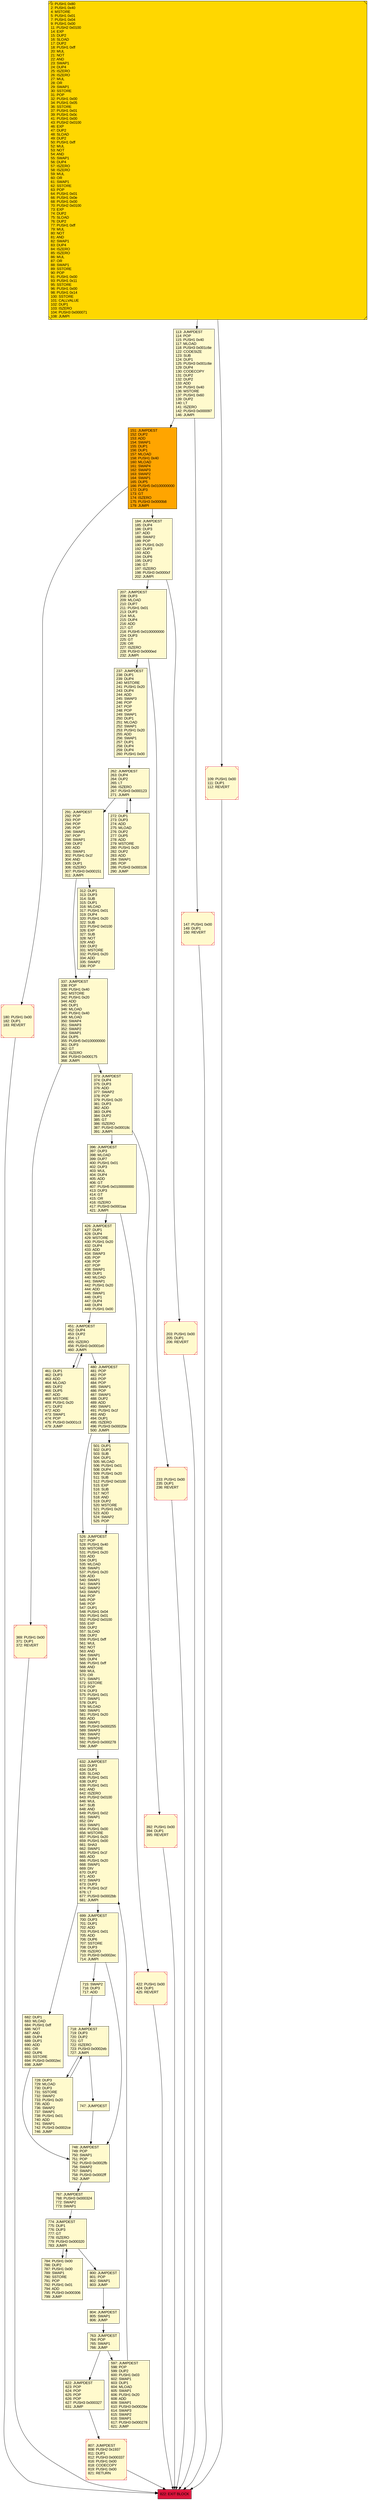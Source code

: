digraph G {
bgcolor=transparent rankdir=UD;
node [shape=box style=filled color=black fillcolor=white fontname=arial fontcolor=black];
237 [label="237: JUMPDEST\l238: DUP1\l239: DUP4\l240: MSTORE\l241: PUSH1 0x20\l243: DUP4\l244: ADD\l245: SWAP3\l246: POP\l247: POP\l248: POP\l249: SWAP1\l250: DUP1\l251: MLOAD\l252: SWAP1\l253: PUSH1 0x20\l255: ADD\l256: SWAP1\l257: DUP1\l258: DUP4\l259: DUP4\l260: PUSH1 0x00\l" fillcolor=lemonchiffon ];
396 [label="396: JUMPDEST\l397: DUP3\l398: MLOAD\l399: DUP7\l400: PUSH1 0x01\l402: DUP3\l403: MUL\l404: DUP4\l405: ADD\l406: GT\l407: PUSH5 0x0100000000\l413: DUP3\l414: GT\l415: OR\l416: ISZERO\l417: PUSH3 0x0001aa\l421: JUMPI\l" fillcolor=lemonchiffon ];
682 [label="682: DUP1\l683: MLOAD\l684: PUSH1 0xff\l686: NOT\l687: AND\l688: DUP4\l689: DUP1\l690: ADD\l691: OR\l692: DUP6\l693: SSTORE\l694: PUSH3 0x0002ec\l698: JUMP\l" fillcolor=lemonchiffon ];
526 [label="526: JUMPDEST\l527: POP\l528: PUSH1 0x40\l530: MSTORE\l531: PUSH1 0x20\l533: ADD\l534: DUP1\l535: MLOAD\l536: SWAP1\l537: PUSH1 0x20\l539: ADD\l540: SWAP1\l541: SWAP3\l542: SWAP2\l543: SWAP1\l544: POP\l545: POP\l546: POP\l547: DUP1\l548: PUSH1 0x04\l550: PUSH1 0x01\l552: PUSH2 0x0100\l555: EXP\l556: DUP2\l557: SLOAD\l558: DUP2\l559: PUSH1 0xff\l561: MUL\l562: NOT\l563: AND\l564: SWAP1\l565: DUP4\l566: PUSH1 0xff\l568: AND\l569: MUL\l570: OR\l571: SWAP1\l572: SSTORE\l573: POP\l574: DUP3\l575: PUSH1 0x01\l577: SWAP1\l578: DUP1\l579: MLOAD\l580: SWAP1\l581: PUSH1 0x20\l583: ADD\l584: SWAP1\l585: PUSH3 0x000255\l589: SWAP3\l590: SWAP2\l591: SWAP1\l592: PUSH3 0x000278\l596: JUMP\l" fillcolor=lemonchiffon ];
461 [label="461: DUP1\l462: DUP3\l463: ADD\l464: MLOAD\l465: DUP2\l466: DUP5\l467: ADD\l468: MSTORE\l469: PUSH1 0x20\l471: DUP2\l472: ADD\l473: SWAP1\l474: POP\l475: PUSH3 0x0001c3\l479: JUMP\l" fillcolor=lemonchiffon ];
426 [label="426: JUMPDEST\l427: DUP1\l428: DUP4\l429: MSTORE\l430: PUSH1 0x20\l432: DUP4\l433: ADD\l434: SWAP3\l435: POP\l436: POP\l437: POP\l438: SWAP1\l439: DUP1\l440: MLOAD\l441: SWAP1\l442: PUSH1 0x20\l444: ADD\l445: SWAP1\l446: DUP1\l447: DUP4\l448: DUP4\l449: PUSH1 0x00\l" fillcolor=lemonchiffon ];
422 [label="422: PUSH1 0x00\l424: DUP1\l425: REVERT\l" fillcolor=lemonchiffon shape=Msquare color=crimson ];
451 [label="451: JUMPDEST\l452: DUP4\l453: DUP2\l454: LT\l455: ISZERO\l456: PUSH3 0x0001e0\l460: JUMPI\l" fillcolor=lemonchiffon ];
233 [label="233: PUSH1 0x00\l235: DUP1\l236: REVERT\l" fillcolor=lemonchiffon shape=Msquare color=crimson ];
715 [label="715: SWAP2\l716: DUP3\l717: ADD\l" fillcolor=lemonchiffon ];
113 [label="113: JUMPDEST\l114: POP\l115: PUSH1 0x40\l117: MLOAD\l118: PUSH3 0x001c6e\l122: CODESIZE\l123: SUB\l124: DUP1\l125: PUSH3 0x001c6e\l129: DUP4\l130: CODECOPY\l131: DUP2\l132: DUP2\l133: ADD\l134: PUSH1 0x40\l136: MSTORE\l137: PUSH1 0x60\l139: DUP2\l140: LT\l141: ISZERO\l142: PUSH3 0x000097\l146: JUMPI\l" fillcolor=lemonchiffon ];
109 [label="109: PUSH1 0x00\l111: DUP1\l112: REVERT\l" fillcolor=lemonchiffon shape=Msquare color=crimson ];
369 [label="369: PUSH1 0x00\l371: DUP1\l372: REVERT\l" fillcolor=lemonchiffon shape=Msquare color=crimson ];
262 [label="262: JUMPDEST\l263: DUP4\l264: DUP2\l265: LT\l266: ISZERO\l267: PUSH3 0x000123\l271: JUMPI\l" fillcolor=lemonchiffon ];
804 [label="804: JUMPDEST\l805: SWAP1\l806: JUMP\l" fillcolor=lemonchiffon ];
774 [label="774: JUMPDEST\l775: DUP1\l776: DUP3\l777: GT\l778: ISZERO\l779: PUSH3 0x000320\l783: JUMPI\l" fillcolor=lemonchiffon ];
180 [label="180: PUSH1 0x00\l182: DUP1\l183: REVERT\l" fillcolor=lemonchiffon shape=Msquare color=crimson ];
337 [label="337: JUMPDEST\l338: POP\l339: PUSH1 0x40\l341: MSTORE\l342: PUSH1 0x20\l344: ADD\l345: DUP1\l346: MLOAD\l347: PUSH1 0x40\l349: MLOAD\l350: SWAP4\l351: SWAP3\l352: SWAP2\l353: SWAP1\l354: DUP5\l355: PUSH5 0x0100000000\l361: DUP3\l362: GT\l363: ISZERO\l364: PUSH3 0x000175\l368: JUMPI\l" fillcolor=lemonchiffon ];
784 [label="784: PUSH1 0x00\l786: DUP2\l787: PUSH1 0x00\l789: SWAP1\l790: SSTORE\l791: POP\l792: PUSH1 0x01\l794: ADD\l795: PUSH3 0x000306\l799: JUMP\l" fillcolor=lemonchiffon ];
207 [label="207: JUMPDEST\l208: DUP3\l209: MLOAD\l210: DUP7\l211: PUSH1 0x01\l213: DUP3\l214: MUL\l215: DUP4\l216: ADD\l217: GT\l218: PUSH5 0x0100000000\l224: DUP3\l225: GT\l226: OR\l227: ISZERO\l228: PUSH3 0x0000ed\l232: JUMPI\l" fillcolor=lemonchiffon ];
807 [label="807: JUMPDEST\l808: PUSH2 0x1937\l811: DUP1\l812: PUSH3 0x000337\l816: PUSH1 0x00\l818: CODECOPY\l819: PUSH1 0x00\l821: RETURN\l" fillcolor=lemonchiffon shape=Msquare color=crimson ];
699 [label="699: JUMPDEST\l700: DUP3\l701: DUP1\l702: ADD\l703: PUSH1 0x01\l705: ADD\l706: DUP6\l707: SSTORE\l708: DUP3\l709: ISZERO\l710: PUSH3 0x0002ec\l714: JUMPI\l" fillcolor=lemonchiffon ];
291 [label="291: JUMPDEST\l292: POP\l293: POP\l294: POP\l295: POP\l296: SWAP1\l297: POP\l298: SWAP1\l299: DUP2\l300: ADD\l301: SWAP1\l302: PUSH1 0x1f\l304: AND\l305: DUP1\l306: ISZERO\l307: PUSH3 0x000151\l311: JUMPI\l" fillcolor=lemonchiffon ];
151 [label="151: JUMPDEST\l152: DUP2\l153: ADD\l154: SWAP1\l155: DUP1\l156: DUP1\l157: MLOAD\l158: PUSH1 0x40\l160: MLOAD\l161: SWAP4\l162: SWAP3\l163: SWAP2\l164: SWAP1\l165: DUP5\l166: PUSH5 0x0100000000\l172: DUP3\l173: GT\l174: ISZERO\l175: PUSH3 0x0000b8\l179: JUMPI\l" fillcolor=orange ];
632 [label="632: JUMPDEST\l633: DUP3\l634: DUP1\l635: SLOAD\l636: PUSH1 0x01\l638: DUP2\l639: PUSH1 0x01\l641: AND\l642: ISZERO\l643: PUSH2 0x0100\l646: MUL\l647: SUB\l648: AND\l649: PUSH1 0x02\l651: SWAP1\l652: DIV\l653: SWAP1\l654: PUSH1 0x00\l656: MSTORE\l657: PUSH1 0x20\l659: PUSH1 0x00\l661: SHA3\l662: SWAP1\l663: PUSH1 0x1f\l665: ADD\l666: PUSH1 0x20\l668: SWAP1\l669: DIV\l670: DUP2\l671: ADD\l672: SWAP3\l673: DUP3\l674: PUSH1 0x1f\l676: LT\l677: PUSH3 0x0002bb\l681: JUMPI\l" fillcolor=lemonchiffon ];
597 [label="597: JUMPDEST\l598: POP\l599: DUP2\l600: PUSH1 0x03\l602: SWAP1\l603: DUP1\l604: MLOAD\l605: SWAP1\l606: PUSH1 0x20\l608: ADD\l609: SWAP1\l610: PUSH3 0x00026e\l614: SWAP3\l615: SWAP2\l616: SWAP1\l617: PUSH3 0x000278\l621: JUMP\l" fillcolor=lemonchiffon ];
622 [label="622: JUMPDEST\l623: POP\l624: POP\l625: POP\l626: POP\l627: PUSH3 0x000327\l631: JUMP\l" fillcolor=lemonchiffon ];
747 [label="747: JUMPDEST\l" fillcolor=lemonchiffon ];
0 [label="0: PUSH1 0x80\l2: PUSH1 0x40\l4: MSTORE\l5: PUSH1 0x01\l7: PUSH1 0x04\l9: PUSH1 0x00\l11: PUSH2 0x0100\l14: EXP\l15: DUP2\l16: SLOAD\l17: DUP2\l18: PUSH1 0xff\l20: MUL\l21: NOT\l22: AND\l23: SWAP1\l24: DUP4\l25: ISZERO\l26: ISZERO\l27: MUL\l28: OR\l29: SWAP1\l30: SSTORE\l31: POP\l32: PUSH1 0x00\l34: PUSH1 0x05\l36: SSTORE\l37: PUSH1 0x01\l39: PUSH1 0x0c\l41: PUSH1 0x00\l43: PUSH2 0x0100\l46: EXP\l47: DUP2\l48: SLOAD\l49: DUP2\l50: PUSH1 0xff\l52: MUL\l53: NOT\l54: AND\l55: SWAP1\l56: DUP4\l57: ISZERO\l58: ISZERO\l59: MUL\l60: OR\l61: SWAP1\l62: SSTORE\l63: POP\l64: PUSH1 0x01\l66: PUSH1 0x0e\l68: PUSH1 0x00\l70: PUSH2 0x0100\l73: EXP\l74: DUP2\l75: SLOAD\l76: DUP2\l77: PUSH1 0xff\l79: MUL\l80: NOT\l81: AND\l82: SWAP1\l83: DUP4\l84: ISZERO\l85: ISZERO\l86: MUL\l87: OR\l88: SWAP1\l89: SSTORE\l90: POP\l91: PUSH1 0x00\l93: PUSH1 0x11\l95: SSTORE\l96: PUSH1 0x00\l98: PUSH1 0x14\l100: SSTORE\l101: CALLVALUE\l102: DUP1\l103: ISZERO\l104: PUSH3 0x000071\l108: JUMPI\l" fillcolor=lemonchiffon shape=Msquare fillcolor=gold ];
392 [label="392: PUSH1 0x00\l394: DUP1\l395: REVERT\l" fillcolor=lemonchiffon shape=Msquare color=crimson ];
203 [label="203: PUSH1 0x00\l205: DUP1\l206: REVERT\l" fillcolor=lemonchiffon shape=Msquare color=crimson ];
763 [label="763: JUMPDEST\l764: POP\l765: SWAP1\l766: JUMP\l" fillcolor=lemonchiffon ];
748 [label="748: JUMPDEST\l749: POP\l750: SWAP1\l751: POP\l752: PUSH3 0x0002fb\l756: SWAP2\l757: SWAP1\l758: PUSH3 0x0002ff\l762: JUMP\l" fillcolor=lemonchiffon ];
184 [label="184: JUMPDEST\l185: DUP4\l186: DUP3\l187: ADD\l188: SWAP2\l189: POP\l190: PUSH1 0x20\l192: DUP3\l193: ADD\l194: DUP6\l195: DUP2\l196: GT\l197: ISZERO\l198: PUSH3 0x0000cf\l202: JUMPI\l" fillcolor=lemonchiffon ];
728 [label="728: DUP3\l729: MLOAD\l730: DUP3\l731: SSTORE\l732: SWAP2\l733: PUSH1 0x20\l735: ADD\l736: SWAP2\l737: SWAP1\l738: PUSH1 0x01\l740: ADD\l741: SWAP1\l742: PUSH3 0x0002ce\l746: JUMP\l" fillcolor=lemonchiffon ];
800 [label="800: JUMPDEST\l801: POP\l802: SWAP1\l803: JUMP\l" fillcolor=lemonchiffon ];
147 [label="147: PUSH1 0x00\l149: DUP1\l150: REVERT\l" fillcolor=lemonchiffon shape=Msquare color=crimson ];
312 [label="312: DUP1\l313: DUP3\l314: SUB\l315: DUP1\l316: MLOAD\l317: PUSH1 0x01\l319: DUP4\l320: PUSH1 0x20\l322: SUB\l323: PUSH2 0x0100\l326: EXP\l327: SUB\l328: NOT\l329: AND\l330: DUP2\l331: MSTORE\l332: PUSH1 0x20\l334: ADD\l335: SWAP2\l336: POP\l" fillcolor=lemonchiffon ];
373 [label="373: JUMPDEST\l374: DUP4\l375: DUP3\l376: ADD\l377: SWAP2\l378: POP\l379: PUSH1 0x20\l381: DUP3\l382: ADD\l383: DUP6\l384: DUP2\l385: GT\l386: ISZERO\l387: PUSH3 0x00018c\l391: JUMPI\l" fillcolor=lemonchiffon ];
767 [label="767: JUMPDEST\l768: PUSH3 0x000324\l772: SWAP2\l773: SWAP1\l" fillcolor=lemonchiffon ];
822 [label="822: EXIT BLOCK\l" fillcolor=crimson ];
480 [label="480: JUMPDEST\l481: POP\l482: POP\l483: POP\l484: POP\l485: SWAP1\l486: POP\l487: SWAP1\l488: DUP2\l489: ADD\l490: SWAP1\l491: PUSH1 0x1f\l493: AND\l494: DUP1\l495: ISZERO\l496: PUSH3 0x00020e\l500: JUMPI\l" fillcolor=lemonchiffon ];
718 [label="718: JUMPDEST\l719: DUP3\l720: DUP2\l721: GT\l722: ISZERO\l723: PUSH3 0x0002eb\l727: JUMPI\l" fillcolor=lemonchiffon ];
501 [label="501: DUP1\l502: DUP3\l503: SUB\l504: DUP1\l505: MLOAD\l506: PUSH1 0x01\l508: DUP4\l509: PUSH1 0x20\l511: SUB\l512: PUSH2 0x0100\l515: EXP\l516: SUB\l517: NOT\l518: AND\l519: DUP2\l520: MSTORE\l521: PUSH1 0x20\l523: ADD\l524: SWAP2\l525: POP\l" fillcolor=lemonchiffon ];
272 [label="272: DUP1\l273: DUP3\l274: ADD\l275: MLOAD\l276: DUP2\l277: DUP5\l278: ADD\l279: MSTORE\l280: PUSH1 0x20\l282: DUP2\l283: ADD\l284: SWAP1\l285: POP\l286: PUSH3 0x000106\l290: JUMP\l" fillcolor=lemonchiffon ];
597 -> 632;
147 -> 822;
337 -> 369;
396 -> 422;
184 -> 203;
480 -> 501;
291 -> 337;
747 -> 748;
262 -> 291;
207 -> 237;
718 -> 747;
392 -> 822;
180 -> 822;
774 -> 800;
0 -> 109;
337 -> 373;
767 -> 774;
262 -> 272;
272 -> 262;
682 -> 748;
807 -> 822;
151 -> 184;
422 -> 822;
699 -> 748;
113 -> 147;
804 -> 763;
426 -> 451;
451 -> 461;
461 -> 451;
774 -> 784;
784 -> 774;
396 -> 426;
632 -> 699;
151 -> 180;
763 -> 622;
237 -> 262;
718 -> 728;
728 -> 718;
699 -> 715;
113 -> 151;
373 -> 392;
526 -> 632;
203 -> 822;
632 -> 682;
207 -> 233;
748 -> 767;
800 -> 804;
0 -> 113;
312 -> 337;
369 -> 822;
291 -> 312;
373 -> 396;
451 -> 480;
480 -> 526;
763 -> 597;
715 -> 718;
622 -> 807;
109 -> 822;
184 -> 207;
501 -> 526;
233 -> 822;
}